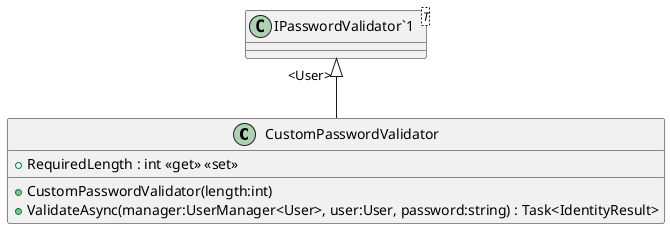 @startuml
class CustomPasswordValidator {
    + RequiredLength : int <<get>> <<set>>
    + CustomPasswordValidator(length:int)
    + ValidateAsync(manager:UserManager<User>, user:User, password:string) : Task<IdentityResult>
}
class "IPasswordValidator`1"<T> {
}
"IPasswordValidator`1" "<User>" <|-- CustomPasswordValidator
@enduml
